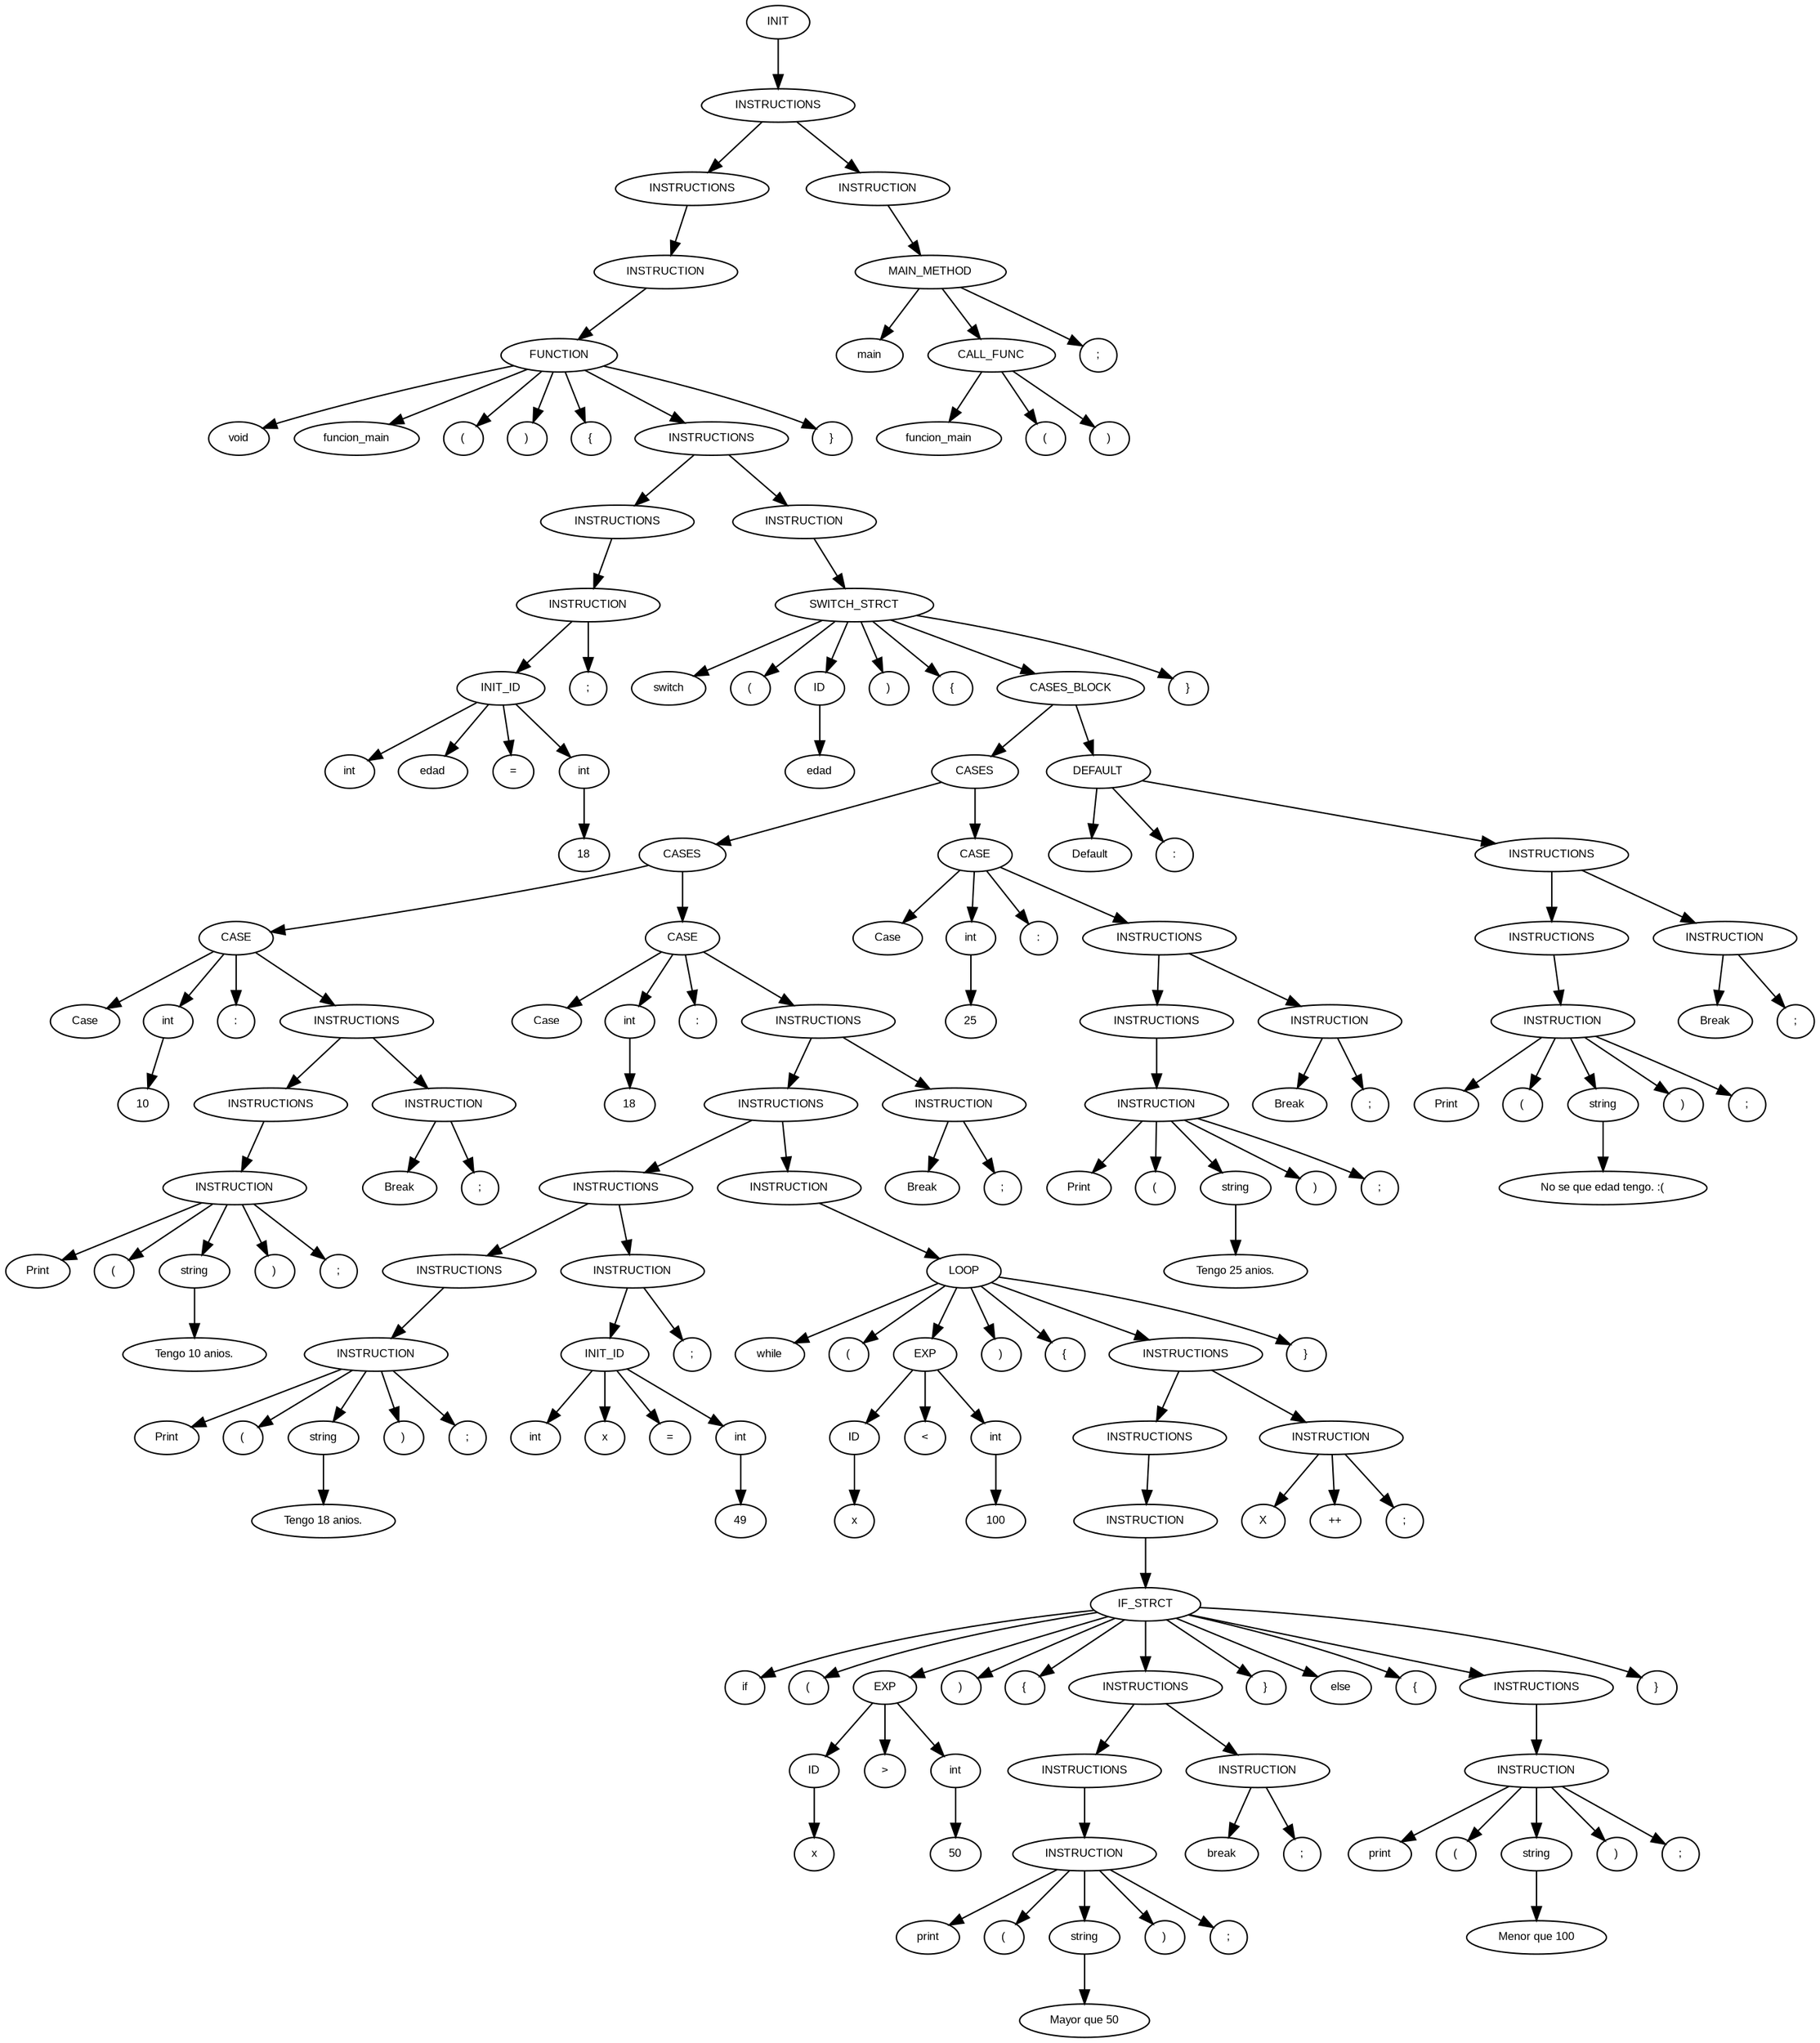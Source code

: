 digraph AFD {
	graph[fontname="Arial" labelloc="t"];
	node[fontname="Arial" fontsize="8" width="0" height="0"];
	edge[fontname="Arial"];
	node_i[label = "INIT"];
	node_i0[label = "INSTRUCTIONS"];
	node_i00[label = "INSTRUCTIONS"];
	node_i000[label = "INSTRUCTION"];
	node_i0000[label = "FUNCTION"];
	node_i00000[label = "void"];
	node_i0000 -> node_i00000;
	node_i00001[label = "funcion_main"];
	node_i0000 -> node_i00001;
	node_i00002[label = "("];
	node_i0000 -> node_i00002;
	node_i00003[label = ")"];
	node_i0000 -> node_i00003;
	node_i00004[label = "{"];
	node_i0000 -> node_i00004;
	node_i00005[label = "INSTRUCTIONS"];
	node_i000050[label = "INSTRUCTIONS"];
	node_i0000500[label = "INSTRUCTION"];
	node_i00005000[label = "INIT_ID"];
	node_i000050000[label = "int"];
	node_i00005000 -> node_i000050000;
	node_i000050001[label = "edad"];
	node_i00005000 -> node_i000050001;
	node_i000050002[label = "="];
	node_i00005000 -> node_i000050002;
	node_i000050003[label = "int"];
	node_i0000500030[label = "18"];
	node_i000050003 -> node_i0000500030;
	node_i00005000 -> node_i000050003;
	node_i0000500 -> node_i00005000;
	node_i00005001[label = ";"];
	node_i0000500 -> node_i00005001;
	node_i000050 -> node_i0000500;
	node_i00005 -> node_i000050;
	node_i000051[label = "INSTRUCTION"];
	node_i0000510[label = "SWITCH_STRCT"];
	node_i00005100[label = "switch"];
	node_i0000510 -> node_i00005100;
	node_i00005101[label = "("];
	node_i0000510 -> node_i00005101;
	node_i00005102[label = "ID"];
	node_i000051020[label = "edad"];
	node_i00005102 -> node_i000051020;
	node_i0000510 -> node_i00005102;
	node_i00005103[label = ")"];
	node_i0000510 -> node_i00005103;
	node_i00005104[label = "{"];
	node_i0000510 -> node_i00005104;
	node_i00005105[label = "CASES_BLOCK"];
	node_i000051050[label = "CASES"];
	node_i0000510500[label = "CASES"];
	node_i00005105000[label = "CASE"];
	node_i000051050000[label = "Case"];
	node_i00005105000 -> node_i000051050000;
	node_i000051050001[label = "int"];
	node_i0000510500010[label = "10"];
	node_i000051050001 -> node_i0000510500010;
	node_i00005105000 -> node_i000051050001;
	node_i000051050002[label = ":"];
	node_i00005105000 -> node_i000051050002;
	node_i000051050003[label = "INSTRUCTIONS"];
	node_i0000510500030[label = "INSTRUCTIONS"];
	node_i00005105000300[label = "INSTRUCTION"];
	node_i000051050003000[label = "Print"];
	node_i00005105000300 -> node_i000051050003000;
	node_i000051050003001[label = "("];
	node_i00005105000300 -> node_i000051050003001;
	node_i000051050003002[label = "string"];
	node_i0000510500030020[label = "Tengo 10 anios."];
	node_i000051050003002 -> node_i0000510500030020;
	node_i00005105000300 -> node_i000051050003002;
	node_i000051050003003[label = ")"];
	node_i00005105000300 -> node_i000051050003003;
	node_i000051050003004[label = ";"];
	node_i00005105000300 -> node_i000051050003004;
	node_i0000510500030 -> node_i00005105000300;
	node_i000051050003 -> node_i0000510500030;
	node_i0000510500031[label = "INSTRUCTION"];
	node_i00005105000310[label = "Break"];
	node_i0000510500031 -> node_i00005105000310;
	node_i00005105000311[label = ";"];
	node_i0000510500031 -> node_i00005105000311;
	node_i000051050003 -> node_i0000510500031;
	node_i00005105000 -> node_i000051050003;
	node_i0000510500 -> node_i00005105000;
	node_i00005105001[label = "CASE"];
	node_i000051050010[label = "Case"];
	node_i00005105001 -> node_i000051050010;
	node_i000051050011[label = "int"];
	node_i0000510500110[label = "18"];
	node_i000051050011 -> node_i0000510500110;
	node_i00005105001 -> node_i000051050011;
	node_i000051050012[label = ":"];
	node_i00005105001 -> node_i000051050012;
	node_i000051050013[label = "INSTRUCTIONS"];
	node_i0000510500130[label = "INSTRUCTIONS"];
	node_i00005105001300[label = "INSTRUCTIONS"];
	node_i000051050013000[label = "INSTRUCTIONS"];
	node_i0000510500130000[label = "INSTRUCTION"];
	node_i00005105001300000[label = "Print"];
	node_i0000510500130000 -> node_i00005105001300000;
	node_i00005105001300001[label = "("];
	node_i0000510500130000 -> node_i00005105001300001;
	node_i00005105001300002[label = "string"];
	node_i000051050013000020[label = "Tengo 18 anios."];
	node_i00005105001300002 -> node_i000051050013000020;
	node_i0000510500130000 -> node_i00005105001300002;
	node_i00005105001300003[label = ")"];
	node_i0000510500130000 -> node_i00005105001300003;
	node_i00005105001300004[label = ";"];
	node_i0000510500130000 -> node_i00005105001300004;
	node_i000051050013000 -> node_i0000510500130000;
	node_i00005105001300 -> node_i000051050013000;
	node_i000051050013001[label = "INSTRUCTION"];
	node_i0000510500130010[label = "INIT_ID"];
	node_i00005105001300100[label = "int"];
	node_i0000510500130010 -> node_i00005105001300100;
	node_i00005105001300101[label = "x"];
	node_i0000510500130010 -> node_i00005105001300101;
	node_i00005105001300102[label = "="];
	node_i0000510500130010 -> node_i00005105001300102;
	node_i00005105001300103[label = "int"];
	node_i000051050013001030[label = "49"];
	node_i00005105001300103 -> node_i000051050013001030;
	node_i0000510500130010 -> node_i00005105001300103;
	node_i000051050013001 -> node_i0000510500130010;
	node_i0000510500130011[label = ";"];
	node_i000051050013001 -> node_i0000510500130011;
	node_i00005105001300 -> node_i000051050013001;
	node_i0000510500130 -> node_i00005105001300;
	node_i00005105001301[label = "INSTRUCTION"];
	node_i000051050013010[label = "LOOP"];
	node_i0000510500130100[label = "while"];
	node_i000051050013010 -> node_i0000510500130100;
	node_i0000510500130101[label = "("];
	node_i000051050013010 -> node_i0000510500130101;
	node_i0000510500130102[label = "EXP"];
	node_i00005105001301020[label = "ID"];
	node_i000051050013010200[label = "x"];
	node_i00005105001301020 -> node_i000051050013010200;
	node_i0000510500130102 -> node_i00005105001301020;
	node_i00005105001301021[label = "<"];
	node_i0000510500130102 -> node_i00005105001301021;
	node_i00005105001301022[label = "int"];
	node_i000051050013010220[label = "100"];
	node_i00005105001301022 -> node_i000051050013010220;
	node_i0000510500130102 -> node_i00005105001301022;
	node_i000051050013010 -> node_i0000510500130102;
	node_i0000510500130103[label = ")"];
	node_i000051050013010 -> node_i0000510500130103;
	node_i0000510500130104[label = "{"];
	node_i000051050013010 -> node_i0000510500130104;
	node_i0000510500130105[label = "INSTRUCTIONS"];
	node_i00005105001301050[label = "INSTRUCTIONS"];
	node_i000051050013010500[label = "INSTRUCTION"];
	node_i0000510500130105000[label = "IF_STRCT"];
	node_i00005105001301050000[label = "if"];
	node_i0000510500130105000 -> node_i00005105001301050000;
	node_i00005105001301050001[label = "("];
	node_i0000510500130105000 -> node_i00005105001301050001;
	node_i00005105001301050002[label = "EXP"];
	node_i000051050013010500020[label = "ID"];
	node_i0000510500130105000200[label = "x"];
	node_i000051050013010500020 -> node_i0000510500130105000200;
	node_i00005105001301050002 -> node_i000051050013010500020;
	node_i000051050013010500021[label = ">"];
	node_i00005105001301050002 -> node_i000051050013010500021;
	node_i000051050013010500022[label = "int"];
	node_i0000510500130105000220[label = "50"];
	node_i000051050013010500022 -> node_i0000510500130105000220;
	node_i00005105001301050002 -> node_i000051050013010500022;
	node_i0000510500130105000 -> node_i00005105001301050002;
	node_i00005105001301050003[label = ")"];
	node_i0000510500130105000 -> node_i00005105001301050003;
	node_i00005105001301050004[label = "{"];
	node_i0000510500130105000 -> node_i00005105001301050004;
	node_i00005105001301050005[label = "INSTRUCTIONS"];
	node_i000051050013010500050[label = "INSTRUCTIONS"];
	node_i0000510500130105000500[label = "INSTRUCTION"];
	node_i00005105001301050005000[label = "print"];
	node_i0000510500130105000500 -> node_i00005105001301050005000;
	node_i00005105001301050005001[label = "("];
	node_i0000510500130105000500 -> node_i00005105001301050005001;
	node_i00005105001301050005002[label = "string"];
	node_i000051050013010500050020[label = "Mayor que 50"];
	node_i00005105001301050005002 -> node_i000051050013010500050020;
	node_i0000510500130105000500 -> node_i00005105001301050005002;
	node_i00005105001301050005003[label = ")"];
	node_i0000510500130105000500 -> node_i00005105001301050005003;
	node_i00005105001301050005004[label = ";"];
	node_i0000510500130105000500 -> node_i00005105001301050005004;
	node_i000051050013010500050 -> node_i0000510500130105000500;
	node_i00005105001301050005 -> node_i000051050013010500050;
	node_i000051050013010500051[label = "INSTRUCTION"];
	node_i0000510500130105000510[label = "break"];
	node_i000051050013010500051 -> node_i0000510500130105000510;
	node_i0000510500130105000511[label = ";"];
	node_i000051050013010500051 -> node_i0000510500130105000511;
	node_i00005105001301050005 -> node_i000051050013010500051;
	node_i0000510500130105000 -> node_i00005105001301050005;
	node_i00005105001301050006[label = "}"];
	node_i0000510500130105000 -> node_i00005105001301050006;
	node_i00005105001301050007[label = "else"];
	node_i0000510500130105000 -> node_i00005105001301050007;
	node_i00005105001301050008[label = "{"];
	node_i0000510500130105000 -> node_i00005105001301050008;
	node_i00005105001301050009[label = "INSTRUCTIONS"];
	node_i000051050013010500090[label = "INSTRUCTION"];
	node_i0000510500130105000900[label = "print"];
	node_i000051050013010500090 -> node_i0000510500130105000900;
	node_i0000510500130105000901[label = "("];
	node_i000051050013010500090 -> node_i0000510500130105000901;
	node_i0000510500130105000902[label = "string"];
	node_i00005105001301050009020[label = "Menor que 100"];
	node_i0000510500130105000902 -> node_i00005105001301050009020;
	node_i000051050013010500090 -> node_i0000510500130105000902;
	node_i0000510500130105000903[label = ")"];
	node_i000051050013010500090 -> node_i0000510500130105000903;
	node_i0000510500130105000904[label = ";"];
	node_i000051050013010500090 -> node_i0000510500130105000904;
	node_i00005105001301050009 -> node_i000051050013010500090;
	node_i0000510500130105000 -> node_i00005105001301050009;
	node_i000051050013010500010[label = "}"];
	node_i0000510500130105000 -> node_i000051050013010500010;
	node_i000051050013010500 -> node_i0000510500130105000;
	node_i00005105001301050 -> node_i000051050013010500;
	node_i0000510500130105 -> node_i00005105001301050;
	node_i00005105001301051[label = "INSTRUCTION"];
	node_i000051050013010510[label = "X"];
	node_i00005105001301051 -> node_i000051050013010510;
	node_i000051050013010511[label = "++"];
	node_i00005105001301051 -> node_i000051050013010511;
	node_i000051050013010512[label = ";"];
	node_i00005105001301051 -> node_i000051050013010512;
	node_i0000510500130105 -> node_i00005105001301051;
	node_i000051050013010 -> node_i0000510500130105;
	node_i0000510500130106[label = "}"];
	node_i000051050013010 -> node_i0000510500130106;
	node_i00005105001301 -> node_i000051050013010;
	node_i0000510500130 -> node_i00005105001301;
	node_i000051050013 -> node_i0000510500130;
	node_i0000510500131[label = "INSTRUCTION"];
	node_i00005105001310[label = "Break"];
	node_i0000510500131 -> node_i00005105001310;
	node_i00005105001311[label = ";"];
	node_i0000510500131 -> node_i00005105001311;
	node_i000051050013 -> node_i0000510500131;
	node_i00005105001 -> node_i000051050013;
	node_i0000510500 -> node_i00005105001;
	node_i000051050 -> node_i0000510500;
	node_i0000510501[label = "CASE"];
	node_i00005105010[label = "Case"];
	node_i0000510501 -> node_i00005105010;
	node_i00005105011[label = "int"];
	node_i000051050110[label = "25"];
	node_i00005105011 -> node_i000051050110;
	node_i0000510501 -> node_i00005105011;
	node_i00005105012[label = ":"];
	node_i0000510501 -> node_i00005105012;
	node_i00005105013[label = "INSTRUCTIONS"];
	node_i000051050130[label = "INSTRUCTIONS"];
	node_i0000510501300[label = "INSTRUCTION"];
	node_i00005105013000[label = "Print"];
	node_i0000510501300 -> node_i00005105013000;
	node_i00005105013001[label = "("];
	node_i0000510501300 -> node_i00005105013001;
	node_i00005105013002[label = "string"];
	node_i000051050130020[label = "Tengo 25 anios."];
	node_i00005105013002 -> node_i000051050130020;
	node_i0000510501300 -> node_i00005105013002;
	node_i00005105013003[label = ")"];
	node_i0000510501300 -> node_i00005105013003;
	node_i00005105013004[label = ";"];
	node_i0000510501300 -> node_i00005105013004;
	node_i000051050130 -> node_i0000510501300;
	node_i00005105013 -> node_i000051050130;
	node_i000051050131[label = "INSTRUCTION"];
	node_i0000510501310[label = "Break"];
	node_i000051050131 -> node_i0000510501310;
	node_i0000510501311[label = ";"];
	node_i000051050131 -> node_i0000510501311;
	node_i00005105013 -> node_i000051050131;
	node_i0000510501 -> node_i00005105013;
	node_i000051050 -> node_i0000510501;
	node_i00005105 -> node_i000051050;
	node_i000051051[label = "DEFAULT"];
	node_i0000510510[label = "Default"];
	node_i000051051 -> node_i0000510510;
	node_i0000510511[label = ":"];
	node_i000051051 -> node_i0000510511;
	node_i0000510512[label = "INSTRUCTIONS"];
	node_i00005105120[label = "INSTRUCTIONS"];
	node_i000051051200[label = "INSTRUCTION"];
	node_i0000510512000[label = "Print"];
	node_i000051051200 -> node_i0000510512000;
	node_i0000510512001[label = "("];
	node_i000051051200 -> node_i0000510512001;
	node_i0000510512002[label = "string"];
	node_i00005105120020[label = "No se que edad tengo. :("];
	node_i0000510512002 -> node_i00005105120020;
	node_i000051051200 -> node_i0000510512002;
	node_i0000510512003[label = ")"];
	node_i000051051200 -> node_i0000510512003;
	node_i0000510512004[label = ";"];
	node_i000051051200 -> node_i0000510512004;
	node_i00005105120 -> node_i000051051200;
	node_i0000510512 -> node_i00005105120;
	node_i00005105121[label = "INSTRUCTION"];
	node_i000051051210[label = "Break"];
	node_i00005105121 -> node_i000051051210;
	node_i000051051211[label = ";"];
	node_i00005105121 -> node_i000051051211;
	node_i0000510512 -> node_i00005105121;
	node_i000051051 -> node_i0000510512;
	node_i00005105 -> node_i000051051;
	node_i0000510 -> node_i00005105;
	node_i00005106[label = "}"];
	node_i0000510 -> node_i00005106;
	node_i000051 -> node_i0000510;
	node_i00005 -> node_i000051;
	node_i0000 -> node_i00005;
	node_i00006[label = "}"];
	node_i0000 -> node_i00006;
	node_i000 -> node_i0000;
	node_i00 -> node_i000;
	node_i0 -> node_i00;
	node_i01[label = "INSTRUCTION"];
	node_i010[label = "MAIN_METHOD"];
	node_i0100[label = "main"];
	node_i010 -> node_i0100;
	node_i0101[label = "CALL_FUNC"];
	node_i01010[label = "funcion_main"];
	node_i0101 -> node_i01010;
	node_i01011[label = "("];
	node_i0101 -> node_i01011;
	node_i01012[label = ")"];
	node_i0101 -> node_i01012;
	node_i010 -> node_i0101;
	node_i0102[label = ";"];
	node_i010 -> node_i0102;
	node_i01 -> node_i010;
	node_i0 -> node_i01;
	node_i -> node_i0;
}